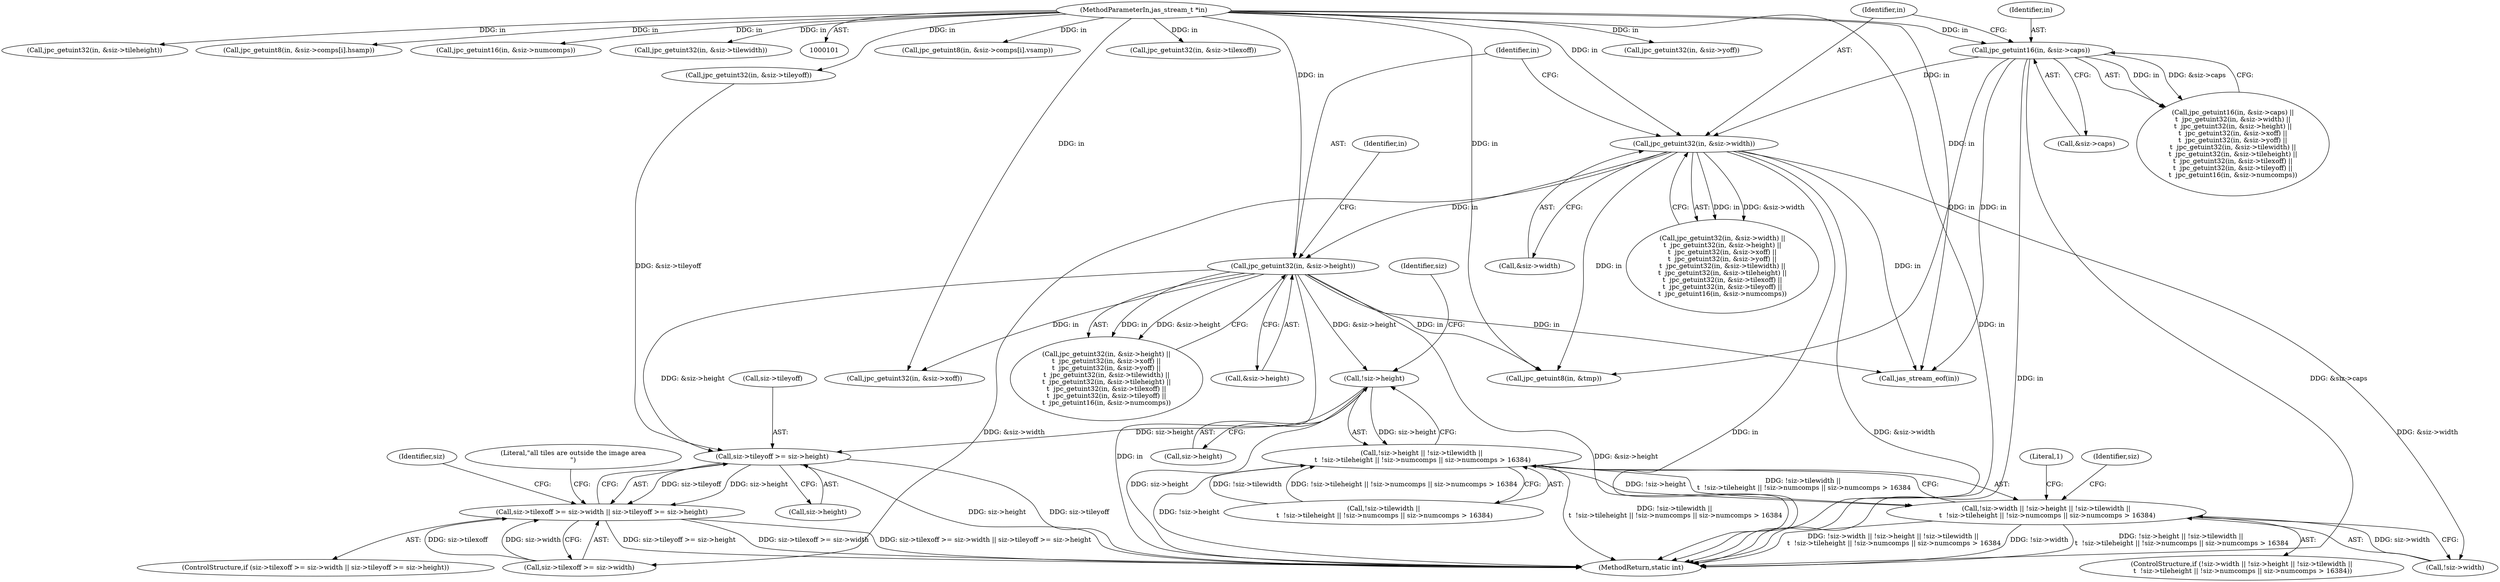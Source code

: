 digraph "0_jasper_ba2b9d000660313af7b692542afbd374c5685865@pointer" {
"1000201" [label="(Call,!siz->height)"];
"1000136" [label="(Call,jpc_getuint32(in, &siz->height))"];
"1000129" [label="(Call,jpc_getuint32(in, &siz->width))"];
"1000122" [label="(Call,jpc_getuint16(in, &siz->caps))"];
"1000104" [label="(MethodParameterIn,jas_stream_t *in)"];
"1000200" [label="(Call,!siz->height || !siz->tilewidth ||\n \t  !siz->tileheight || !siz->numcomps || siz->numcomps > 16384)"];
"1000195" [label="(Call,!siz->width || !siz->height || !siz->tilewidth ||\n \t  !siz->tileheight || !siz->numcomps || siz->numcomps > 16384)"];
"1000238" [label="(Call,siz->tileyoff >= siz->height)"];
"1000230" [label="(Call,siz->tilexoff >= siz->width || siz->tileyoff >= siz->height)"];
"1000205" [label="(Call,!siz->tilewidth ||\n \t  !siz->tileheight || !siz->numcomps || siz->numcomps > 16384)"];
"1000128" [label="(Call,jpc_getuint32(in, &siz->width) ||\n\t  jpc_getuint32(in, &siz->height) ||\n\t  jpc_getuint32(in, &siz->xoff) ||\n\t  jpc_getuint32(in, &siz->yoff) ||\n\t  jpc_getuint32(in, &siz->tilewidth) ||\n\t  jpc_getuint32(in, &siz->tileheight) ||\n\t  jpc_getuint32(in, &siz->tilexoff) ||\n\t  jpc_getuint32(in, &siz->tileyoff) ||\n\t  jpc_getuint16(in, &siz->numcomps))"];
"1000135" [label="(Call,jpc_getuint32(in, &siz->height) ||\n\t  jpc_getuint32(in, &siz->xoff) ||\n\t  jpc_getuint32(in, &siz->yoff) ||\n\t  jpc_getuint32(in, &siz->tilewidth) ||\n\t  jpc_getuint32(in, &siz->tileheight) ||\n\t  jpc_getuint32(in, &siz->tilexoff) ||\n\t  jpc_getuint32(in, &siz->tileyoff) ||\n\t  jpc_getuint16(in, &siz->numcomps))"];
"1000201" [label="(Call,!siz->height)"];
"1000195" [label="(Call,!siz->width || !siz->height || !siz->tilewidth ||\n \t  !siz->tileheight || !siz->numcomps || siz->numcomps > 16384)"];
"1000138" [label="(Call,&siz->height)"];
"1000228" [label="(Literal,1)"];
"1000208" [label="(Identifier,siz)"];
"1000229" [label="(ControlStructure,if (siz->tilexoff >= siz->width || siz->tileyoff >= siz->height))"];
"1000196" [label="(Call,!siz->width)"];
"1000122" [label="(Call,jpc_getuint16(in, &siz->caps))"];
"1000296" [label="(Call,jpc_getuint8(in, &siz->comps[i].vsamp))"];
"1000171" [label="(Call,jpc_getuint32(in, &siz->tilexoff))"];
"1000233" [label="(Identifier,siz)"];
"1000202" [label="(Call,siz->height)"];
"1000239" [label="(Call,siz->tileyoff)"];
"1000427" [label="(MethodReturn,static int)"];
"1000200" [label="(Call,!siz->height || !siz->tilewidth ||\n \t  !siz->tileheight || !siz->numcomps || siz->numcomps > 16384)"];
"1000178" [label="(Call,jpc_getuint32(in, &siz->tileyoff))"];
"1000104" [label="(MethodParameterIn,jas_stream_t *in)"];
"1000281" [label="(Call,jpc_getuint8(in, &tmp))"];
"1000131" [label="(Call,&siz->width)"];
"1000144" [label="(Identifier,in)"];
"1000242" [label="(Call,siz->height)"];
"1000143" [label="(Call,jpc_getuint32(in, &siz->xoff))"];
"1000150" [label="(Call,jpc_getuint32(in, &siz->yoff))"];
"1000137" [label="(Identifier,in)"];
"1000164" [label="(Call,jpc_getuint32(in, &siz->tileheight))"];
"1000238" [label="(Call,siz->tileyoff >= siz->height)"];
"1000231" [label="(Call,siz->tilexoff >= siz->width)"];
"1000255" [label="(Identifier,siz)"];
"1000121" [label="(Call,jpc_getuint16(in, &siz->caps) ||\n\t  jpc_getuint32(in, &siz->width) ||\n\t  jpc_getuint32(in, &siz->height) ||\n\t  jpc_getuint32(in, &siz->xoff) ||\n\t  jpc_getuint32(in, &siz->yoff) ||\n\t  jpc_getuint32(in, &siz->tilewidth) ||\n\t  jpc_getuint32(in, &siz->tileheight) ||\n\t  jpc_getuint32(in, &siz->tilexoff) ||\n\t  jpc_getuint32(in, &siz->tileyoff) ||\n\t  jpc_getuint16(in, &siz->numcomps))"];
"1000286" [label="(Call,jpc_getuint8(in, &siz->comps[i].hsamp))"];
"1000194" [label="(ControlStructure,if (!siz->width || !siz->height || !siz->tilewidth ||\n \t  !siz->tileheight || !siz->numcomps || siz->numcomps > 16384))"];
"1000230" [label="(Call,siz->tilexoff >= siz->width || siz->tileyoff >= siz->height)"];
"1000247" [label="(Literal,\"all tiles are outside the image area\n\")"];
"1000123" [label="(Identifier,in)"];
"1000184" [label="(Call,jpc_getuint16(in, &siz->numcomps))"];
"1000136" [label="(Call,jpc_getuint32(in, &siz->height))"];
"1000130" [label="(Identifier,in)"];
"1000129" [label="(Call,jpc_getuint32(in, &siz->width))"];
"1000124" [label="(Call,&siz->caps)"];
"1000157" [label="(Call,jpc_getuint32(in, &siz->tilewidth))"];
"1000415" [label="(Call,jas_stream_eof(in))"];
"1000201" -> "1000200"  [label="AST: "];
"1000201" -> "1000202"  [label="CFG: "];
"1000202" -> "1000201"  [label="AST: "];
"1000208" -> "1000201"  [label="CFG: "];
"1000200" -> "1000201"  [label="CFG: "];
"1000201" -> "1000427"  [label="DDG: siz->height"];
"1000201" -> "1000200"  [label="DDG: siz->height"];
"1000136" -> "1000201"  [label="DDG: &siz->height"];
"1000201" -> "1000238"  [label="DDG: siz->height"];
"1000136" -> "1000135"  [label="AST: "];
"1000136" -> "1000138"  [label="CFG: "];
"1000137" -> "1000136"  [label="AST: "];
"1000138" -> "1000136"  [label="AST: "];
"1000144" -> "1000136"  [label="CFG: "];
"1000135" -> "1000136"  [label="CFG: "];
"1000136" -> "1000427"  [label="DDG: &siz->height"];
"1000136" -> "1000427"  [label="DDG: in"];
"1000136" -> "1000135"  [label="DDG: in"];
"1000136" -> "1000135"  [label="DDG: &siz->height"];
"1000129" -> "1000136"  [label="DDG: in"];
"1000104" -> "1000136"  [label="DDG: in"];
"1000136" -> "1000143"  [label="DDG: in"];
"1000136" -> "1000238"  [label="DDG: &siz->height"];
"1000136" -> "1000281"  [label="DDG: in"];
"1000136" -> "1000415"  [label="DDG: in"];
"1000129" -> "1000128"  [label="AST: "];
"1000129" -> "1000131"  [label="CFG: "];
"1000130" -> "1000129"  [label="AST: "];
"1000131" -> "1000129"  [label="AST: "];
"1000137" -> "1000129"  [label="CFG: "];
"1000128" -> "1000129"  [label="CFG: "];
"1000129" -> "1000427"  [label="DDG: in"];
"1000129" -> "1000427"  [label="DDG: &siz->width"];
"1000129" -> "1000128"  [label="DDG: in"];
"1000129" -> "1000128"  [label="DDG: &siz->width"];
"1000122" -> "1000129"  [label="DDG: in"];
"1000104" -> "1000129"  [label="DDG: in"];
"1000129" -> "1000196"  [label="DDG: &siz->width"];
"1000129" -> "1000231"  [label="DDG: &siz->width"];
"1000129" -> "1000281"  [label="DDG: in"];
"1000129" -> "1000415"  [label="DDG: in"];
"1000122" -> "1000121"  [label="AST: "];
"1000122" -> "1000124"  [label="CFG: "];
"1000123" -> "1000122"  [label="AST: "];
"1000124" -> "1000122"  [label="AST: "];
"1000130" -> "1000122"  [label="CFG: "];
"1000121" -> "1000122"  [label="CFG: "];
"1000122" -> "1000427"  [label="DDG: in"];
"1000122" -> "1000427"  [label="DDG: &siz->caps"];
"1000122" -> "1000121"  [label="DDG: in"];
"1000122" -> "1000121"  [label="DDG: &siz->caps"];
"1000104" -> "1000122"  [label="DDG: in"];
"1000122" -> "1000281"  [label="DDG: in"];
"1000122" -> "1000415"  [label="DDG: in"];
"1000104" -> "1000101"  [label="AST: "];
"1000104" -> "1000427"  [label="DDG: in"];
"1000104" -> "1000143"  [label="DDG: in"];
"1000104" -> "1000150"  [label="DDG: in"];
"1000104" -> "1000157"  [label="DDG: in"];
"1000104" -> "1000164"  [label="DDG: in"];
"1000104" -> "1000171"  [label="DDG: in"];
"1000104" -> "1000178"  [label="DDG: in"];
"1000104" -> "1000184"  [label="DDG: in"];
"1000104" -> "1000281"  [label="DDG: in"];
"1000104" -> "1000286"  [label="DDG: in"];
"1000104" -> "1000296"  [label="DDG: in"];
"1000104" -> "1000415"  [label="DDG: in"];
"1000200" -> "1000195"  [label="AST: "];
"1000200" -> "1000205"  [label="CFG: "];
"1000205" -> "1000200"  [label="AST: "];
"1000195" -> "1000200"  [label="CFG: "];
"1000200" -> "1000427"  [label="DDG: !siz->height"];
"1000200" -> "1000427"  [label="DDG: !siz->tilewidth ||\n \t  !siz->tileheight || !siz->numcomps || siz->numcomps > 16384"];
"1000200" -> "1000195"  [label="DDG: !siz->height"];
"1000200" -> "1000195"  [label="DDG: !siz->tilewidth ||\n \t  !siz->tileheight || !siz->numcomps || siz->numcomps > 16384"];
"1000205" -> "1000200"  [label="DDG: !siz->tilewidth"];
"1000205" -> "1000200"  [label="DDG: !siz->tileheight || !siz->numcomps || siz->numcomps > 16384"];
"1000195" -> "1000194"  [label="AST: "];
"1000195" -> "1000196"  [label="CFG: "];
"1000196" -> "1000195"  [label="AST: "];
"1000228" -> "1000195"  [label="CFG: "];
"1000233" -> "1000195"  [label="CFG: "];
"1000195" -> "1000427"  [label="DDG: !siz->height || !siz->tilewidth ||\n \t  !siz->tileheight || !siz->numcomps || siz->numcomps > 16384"];
"1000195" -> "1000427"  [label="DDG: !siz->width || !siz->height || !siz->tilewidth ||\n \t  !siz->tileheight || !siz->numcomps || siz->numcomps > 16384"];
"1000195" -> "1000427"  [label="DDG: !siz->width"];
"1000196" -> "1000195"  [label="DDG: siz->width"];
"1000238" -> "1000230"  [label="AST: "];
"1000238" -> "1000242"  [label="CFG: "];
"1000239" -> "1000238"  [label="AST: "];
"1000242" -> "1000238"  [label="AST: "];
"1000230" -> "1000238"  [label="CFG: "];
"1000238" -> "1000427"  [label="DDG: siz->tileyoff"];
"1000238" -> "1000427"  [label="DDG: siz->height"];
"1000238" -> "1000230"  [label="DDG: siz->tileyoff"];
"1000238" -> "1000230"  [label="DDG: siz->height"];
"1000178" -> "1000238"  [label="DDG: &siz->tileyoff"];
"1000230" -> "1000229"  [label="AST: "];
"1000230" -> "1000231"  [label="CFG: "];
"1000231" -> "1000230"  [label="AST: "];
"1000247" -> "1000230"  [label="CFG: "];
"1000255" -> "1000230"  [label="CFG: "];
"1000230" -> "1000427"  [label="DDG: siz->tileyoff >= siz->height"];
"1000230" -> "1000427"  [label="DDG: siz->tilexoff >= siz->width"];
"1000230" -> "1000427"  [label="DDG: siz->tilexoff >= siz->width || siz->tileyoff >= siz->height"];
"1000231" -> "1000230"  [label="DDG: siz->tilexoff"];
"1000231" -> "1000230"  [label="DDG: siz->width"];
}
